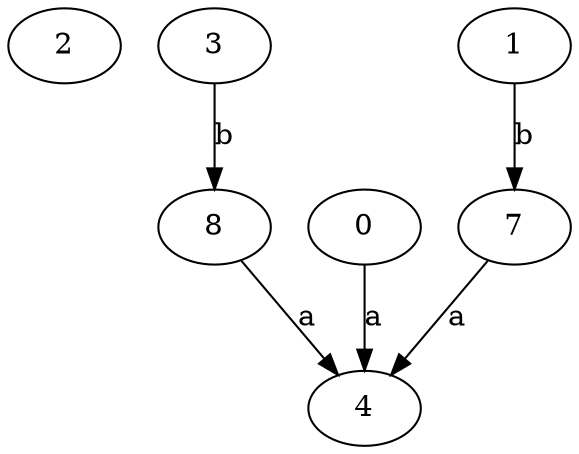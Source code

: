strict digraph  {
2;
3;
0;
4;
1;
7;
8;
3 -> 8  [label=b];
0 -> 4  [label=a];
1 -> 7  [label=b];
7 -> 4  [label=a];
8 -> 4  [label=a];
}
